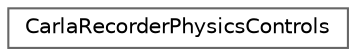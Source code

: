 digraph "类继承关系图"
{
 // INTERACTIVE_SVG=YES
 // LATEX_PDF_SIZE
  bgcolor="transparent";
  edge [fontname=Helvetica,fontsize=10,labelfontname=Helvetica,labelfontsize=10];
  node [fontname=Helvetica,fontsize=10,shape=box,height=0.2,width=0.4];
  rankdir="LR";
  Node0 [id="Node000000",label="CarlaRecorderPhysicsControls",height=0.2,width=0.4,color="grey40", fillcolor="white", style="filled",URL="$dd/dd1/classCarlaRecorderPhysicsControls.html",tooltip=" "];
}
